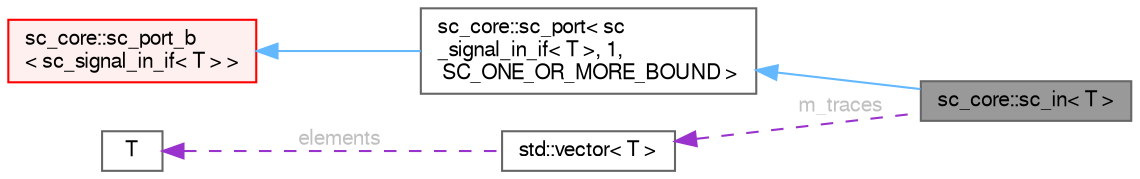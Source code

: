 digraph "sc_core::sc_in&lt; T &gt;"
{
 // LATEX_PDF_SIZE
  bgcolor="transparent";
  edge [fontname=FreeSans,fontsize=10,labelfontname=FreeSans,labelfontsize=10];
  node [fontname=FreeSans,fontsize=10,shape=box,height=0.2,width=0.4];
  rankdir="LR";
  Node1 [id="Node000001",label="sc_core::sc_in\< T \>",height=0.2,width=0.4,color="gray40", fillcolor="grey60", style="filled", fontcolor="black",tooltip=" "];
  Node2 -> Node1 [id="edge1_Node000001_Node000002",dir="back",color="steelblue1",style="solid",tooltip=" "];
  Node2 [id="Node000002",label="sc_core::sc_port\< sc\l_signal_in_if\< T \>, 1,\l SC_ONE_OR_MORE_BOUND \>",height=0.2,width=0.4,color="gray40", fillcolor="white", style="filled",URL="$a01385.html",tooltip=" "];
  Node3 -> Node2 [id="edge2_Node000002_Node000003",dir="back",color="steelblue1",style="solid",tooltip=" "];
  Node3 [id="Node000003",label="sc_core::sc_port_b\l\< sc_signal_in_if\< T \> \>",height=0.2,width=0.4,color="red", fillcolor="#FFF0F0", style="filled",URL="$a01381.html",tooltip=" "];
  Node6 -> Node1 [id="edge3_Node000001_Node000006",dir="back",color="darkorchid3",style="dashed",tooltip=" ",label=" m_traces",fontcolor="grey" ];
  Node6 [id="Node000006",label="std::vector\< T \>",height=0.2,width=0.4,color="gray40", fillcolor="white", style="filled",tooltip=" "];
  Node7 -> Node6 [id="edge4_Node000006_Node000007",dir="back",color="darkorchid3",style="dashed",tooltip=" ",label=" elements",fontcolor="grey" ];
  Node7 [id="Node000007",label="T",height=0.2,width=0.4,color="gray40", fillcolor="white", style="filled",tooltip=" "];
}
